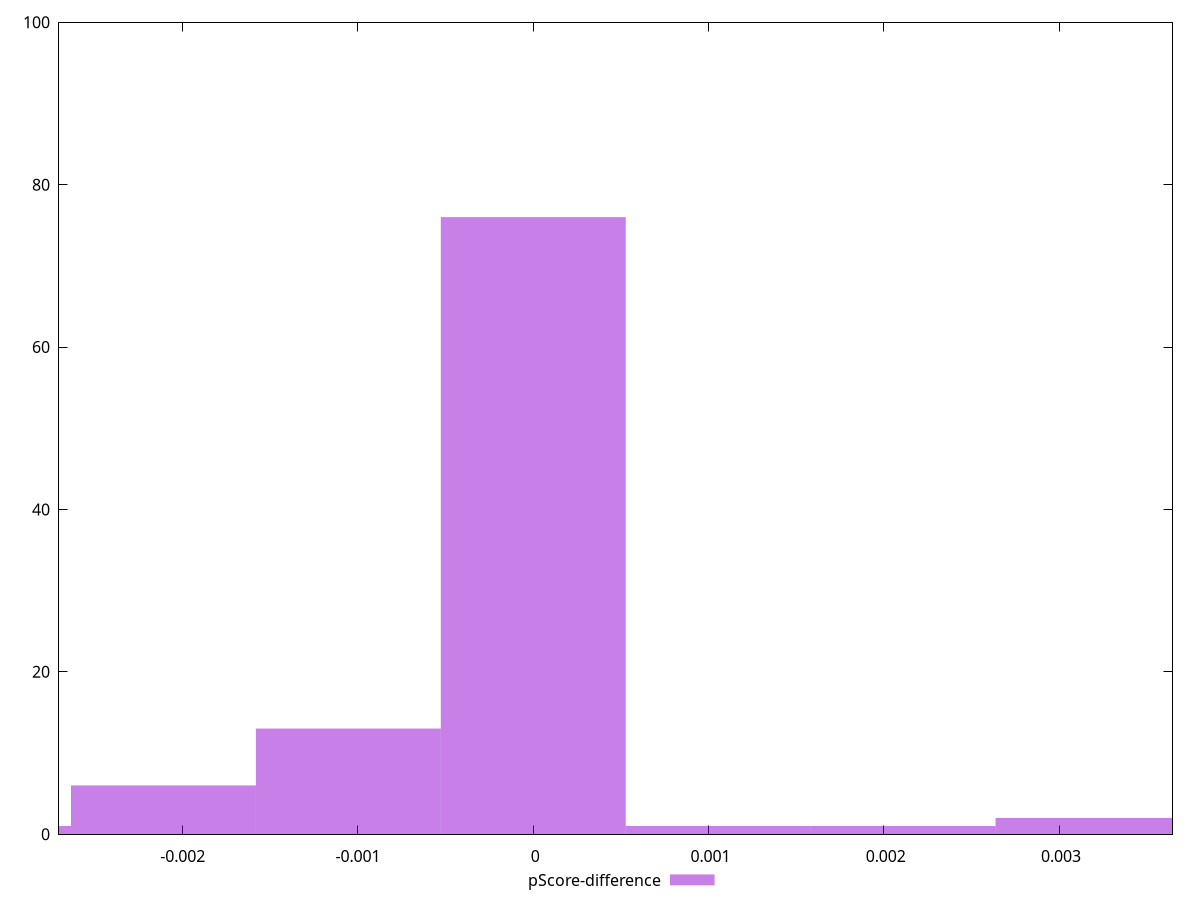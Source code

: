 reset

$pScoreDifference <<EOF
0 76
-0.0010550319115024943 13
-0.0021100638230049885 6
0.0031650957345074828 2
-0.0031650957345074828 1
0.0021100638230049885 1
0.0010550319115024943 1
EOF

set key outside below
set boxwidth 0.0010550319115024943
set xrange [-0.002705882352941169:0.003647058823529392]
set yrange [0:100]
set trange [0:100]
set style fill transparent solid 0.5 noborder
set terminal svg size 640, 490 enhanced background rgb 'white'
set output "reprap/uses-rel-preload/samples/pages+cached+noexternal/pScore-difference/histogram.svg"

plot $pScoreDifference title "pScore-difference" with boxes

reset
